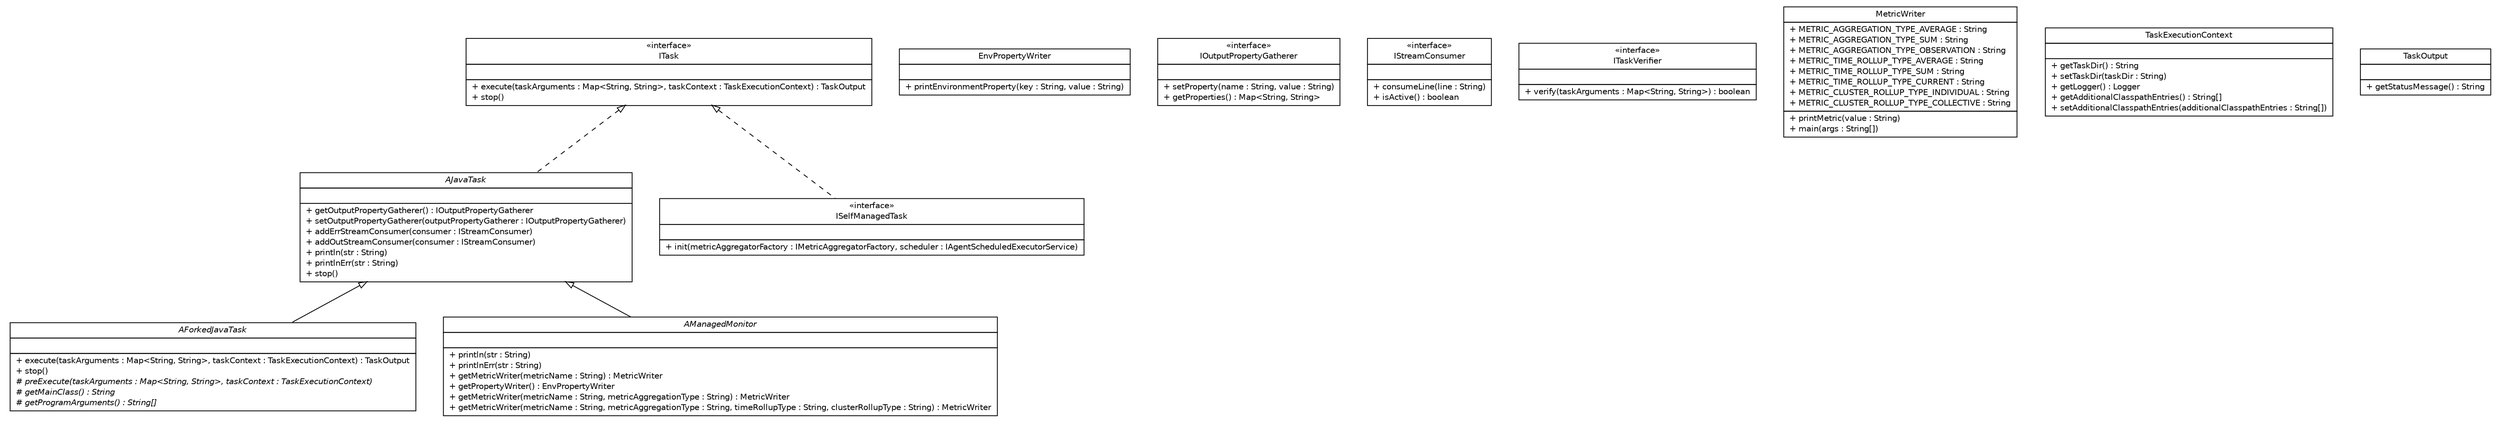 #!/usr/local/bin/dot
#
# Class diagram 
# Generated by UMLGraph version 5.4 (http://www.umlgraph.org/)
#

digraph G {
	edge [fontname="Helvetica",fontsize=10,labelfontname="Helvetica",labelfontsize=10];
	node [fontname="Helvetica",fontsize=10,shape=plaintext];
	nodesep=0.25;
	ranksep=0.5;
	// com.singularity.ee.agent.systemagent.api.AForkedJavaTask
	c0 [label=<<table title="com.singularity.ee.agent.systemagent.api.AForkedJavaTask" border="0" cellborder="1" cellspacing="0" cellpadding="2" port="p" href="./AForkedJavaTask.html">
		<tr><td><table border="0" cellspacing="0" cellpadding="1">
<tr><td align="center" balign="center"><font face="Helvetica-Oblique"> AForkedJavaTask </font></td></tr>
		</table></td></tr>
		<tr><td><table border="0" cellspacing="0" cellpadding="1">
<tr><td align="left" balign="left">  </td></tr>
		</table></td></tr>
		<tr><td><table border="0" cellspacing="0" cellpadding="1">
<tr><td align="left" balign="left"> + execute(taskArguments : Map&lt;String, String&gt;, taskContext : TaskExecutionContext) : TaskOutput </td></tr>
<tr><td align="left" balign="left"> + stop() </td></tr>
<tr><td align="left" balign="left"><font face="Helvetica-Oblique" point-size="10.0"> # preExecute(taskArguments : Map&lt;String, String&gt;, taskContext : TaskExecutionContext) </font></td></tr>
<tr><td align="left" balign="left"><font face="Helvetica-Oblique" point-size="10.0"> # getMainClass() : String </font></td></tr>
<tr><td align="left" balign="left"><font face="Helvetica-Oblique" point-size="10.0"> # getProgramArguments() : String[] </font></td></tr>
		</table></td></tr>
		</table>>, URL="./AForkedJavaTask.html", fontname="Helvetica", fontcolor="black", fontsize=10.0];
	// com.singularity.ee.agent.systemagent.api.AJavaTask
	c1 [label=<<table title="com.singularity.ee.agent.systemagent.api.AJavaTask" border="0" cellborder="1" cellspacing="0" cellpadding="2" port="p" href="./AJavaTask.html">
		<tr><td><table border="0" cellspacing="0" cellpadding="1">
<tr><td align="center" balign="center"><font face="Helvetica-Oblique"> AJavaTask </font></td></tr>
		</table></td></tr>
		<tr><td><table border="0" cellspacing="0" cellpadding="1">
<tr><td align="left" balign="left">  </td></tr>
		</table></td></tr>
		<tr><td><table border="0" cellspacing="0" cellpadding="1">
<tr><td align="left" balign="left"> + getOutputPropertyGatherer() : IOutputPropertyGatherer </td></tr>
<tr><td align="left" balign="left"> + setOutputPropertyGatherer(outputPropertyGatherer : IOutputPropertyGatherer) </td></tr>
<tr><td align="left" balign="left"> + addErrStreamConsumer(consumer : IStreamConsumer) </td></tr>
<tr><td align="left" balign="left"> + addOutStreamConsumer(consumer : IStreamConsumer) </td></tr>
<tr><td align="left" balign="left"> + println(str : String) </td></tr>
<tr><td align="left" balign="left"> + printlnErr(str : String) </td></tr>
<tr><td align="left" balign="left"> + stop() </td></tr>
		</table></td></tr>
		</table>>, URL="./AJavaTask.html", fontname="Helvetica", fontcolor="black", fontsize=10.0];
	// com.singularity.ee.agent.systemagent.api.AManagedMonitor
	c2 [label=<<table title="com.singularity.ee.agent.systemagent.api.AManagedMonitor" border="0" cellborder="1" cellspacing="0" cellpadding="2" port="p" href="./AManagedMonitor.html">
		<tr><td><table border="0" cellspacing="0" cellpadding="1">
<tr><td align="center" balign="center"><font face="Helvetica-Oblique"> AManagedMonitor </font></td></tr>
		</table></td></tr>
		<tr><td><table border="0" cellspacing="0" cellpadding="1">
<tr><td align="left" balign="left">  </td></tr>
		</table></td></tr>
		<tr><td><table border="0" cellspacing="0" cellpadding="1">
<tr><td align="left" balign="left"> + println(str : String) </td></tr>
<tr><td align="left" balign="left"> + printlnErr(str : String) </td></tr>
<tr><td align="left" balign="left"> + getMetricWriter(metricName : String) : MetricWriter </td></tr>
<tr><td align="left" balign="left"> + getPropertyWriter() : EnvPropertyWriter </td></tr>
<tr><td align="left" balign="left"> + getMetricWriter(metricName : String, metricAggregationType : String) : MetricWriter </td></tr>
<tr><td align="left" balign="left"> + getMetricWriter(metricName : String, metricAggregationType : String, timeRollupType : String, clusterRollupType : String) : MetricWriter </td></tr>
		</table></td></tr>
		</table>>, URL="./AManagedMonitor.html", fontname="Helvetica", fontcolor="black", fontsize=10.0];
	// com.singularity.ee.agent.systemagent.api.EnvPropertyWriter
	c3 [label=<<table title="com.singularity.ee.agent.systemagent.api.EnvPropertyWriter" border="0" cellborder="1" cellspacing="0" cellpadding="2" port="p" href="./EnvPropertyWriter.html">
		<tr><td><table border="0" cellspacing="0" cellpadding="1">
<tr><td align="center" balign="center"> EnvPropertyWriter </td></tr>
		</table></td></tr>
		<tr><td><table border="0" cellspacing="0" cellpadding="1">
<tr><td align="left" balign="left">  </td></tr>
		</table></td></tr>
		<tr><td><table border="0" cellspacing="0" cellpadding="1">
<tr><td align="left" balign="left"> + printEnvironmentProperty(key : String, value : String) </td></tr>
		</table></td></tr>
		</table>>, URL="./EnvPropertyWriter.html", fontname="Helvetica", fontcolor="black", fontsize=10.0];
	// com.singularity.ee.agent.systemagent.api.IOutputPropertyGatherer
	c4 [label=<<table title="com.singularity.ee.agent.systemagent.api.IOutputPropertyGatherer" border="0" cellborder="1" cellspacing="0" cellpadding="2" port="p" href="./IOutputPropertyGatherer.html">
		<tr><td><table border="0" cellspacing="0" cellpadding="1">
<tr><td align="center" balign="center"> &#171;interface&#187; </td></tr>
<tr><td align="center" balign="center"> IOutputPropertyGatherer </td></tr>
		</table></td></tr>
		<tr><td><table border="0" cellspacing="0" cellpadding="1">
<tr><td align="left" balign="left">  </td></tr>
		</table></td></tr>
		<tr><td><table border="0" cellspacing="0" cellpadding="1">
<tr><td align="left" balign="left"> + setProperty(name : String, value : String) </td></tr>
<tr><td align="left" balign="left"> + getProperties() : Map&lt;String, String&gt; </td></tr>
		</table></td></tr>
		</table>>, URL="./IOutputPropertyGatherer.html", fontname="Helvetica", fontcolor="black", fontsize=10.0];
	// com.singularity.ee.agent.systemagent.api.ISelfManagedTask
	c5 [label=<<table title="com.singularity.ee.agent.systemagent.api.ISelfManagedTask" border="0" cellborder="1" cellspacing="0" cellpadding="2" port="p" href="./ISelfManagedTask.html">
		<tr><td><table border="0" cellspacing="0" cellpadding="1">
<tr><td align="center" balign="center"> &#171;interface&#187; </td></tr>
<tr><td align="center" balign="center"> ISelfManagedTask </td></tr>
		</table></td></tr>
		<tr><td><table border="0" cellspacing="0" cellpadding="1">
<tr><td align="left" balign="left">  </td></tr>
		</table></td></tr>
		<tr><td><table border="0" cellspacing="0" cellpadding="1">
<tr><td align="left" balign="left"> + init(metricAggregatorFactory : IMetricAggregatorFactory, scheduler : IAgentScheduledExecutorService) </td></tr>
		</table></td></tr>
		</table>>, URL="./ISelfManagedTask.html", fontname="Helvetica", fontcolor="black", fontsize=10.0];
	// com.singularity.ee.agent.systemagent.api.IStreamConsumer
	c6 [label=<<table title="com.singularity.ee.agent.systemagent.api.IStreamConsumer" border="0" cellborder="1" cellspacing="0" cellpadding="2" port="p" href="./IStreamConsumer.html">
		<tr><td><table border="0" cellspacing="0" cellpadding="1">
<tr><td align="center" balign="center"> &#171;interface&#187; </td></tr>
<tr><td align="center" balign="center"> IStreamConsumer </td></tr>
		</table></td></tr>
		<tr><td><table border="0" cellspacing="0" cellpadding="1">
<tr><td align="left" balign="left">  </td></tr>
		</table></td></tr>
		<tr><td><table border="0" cellspacing="0" cellpadding="1">
<tr><td align="left" balign="left"> + consumeLine(line : String) </td></tr>
<tr><td align="left" balign="left"> + isActive() : boolean </td></tr>
		</table></td></tr>
		</table>>, URL="./IStreamConsumer.html", fontname="Helvetica", fontcolor="black", fontsize=10.0];
	// com.singularity.ee.agent.systemagent.api.ITask
	c7 [label=<<table title="com.singularity.ee.agent.systemagent.api.ITask" border="0" cellborder="1" cellspacing="0" cellpadding="2" port="p" href="./ITask.html">
		<tr><td><table border="0" cellspacing="0" cellpadding="1">
<tr><td align="center" balign="center"> &#171;interface&#187; </td></tr>
<tr><td align="center" balign="center"> ITask </td></tr>
		</table></td></tr>
		<tr><td><table border="0" cellspacing="0" cellpadding="1">
<tr><td align="left" balign="left">  </td></tr>
		</table></td></tr>
		<tr><td><table border="0" cellspacing="0" cellpadding="1">
<tr><td align="left" balign="left"> + execute(taskArguments : Map&lt;String, String&gt;, taskContext : TaskExecutionContext) : TaskOutput </td></tr>
<tr><td align="left" balign="left"> + stop() </td></tr>
		</table></td></tr>
		</table>>, URL="./ITask.html", fontname="Helvetica", fontcolor="black", fontsize=10.0];
	// com.singularity.ee.agent.systemagent.api.ITaskVerifier
	c8 [label=<<table title="com.singularity.ee.agent.systemagent.api.ITaskVerifier" border="0" cellborder="1" cellspacing="0" cellpadding="2" port="p" href="./ITaskVerifier.html">
		<tr><td><table border="0" cellspacing="0" cellpadding="1">
<tr><td align="center" balign="center"> &#171;interface&#187; </td></tr>
<tr><td align="center" balign="center"> ITaskVerifier </td></tr>
		</table></td></tr>
		<tr><td><table border="0" cellspacing="0" cellpadding="1">
<tr><td align="left" balign="left">  </td></tr>
		</table></td></tr>
		<tr><td><table border="0" cellspacing="0" cellpadding="1">
<tr><td align="left" balign="left"> + verify(taskArguments : Map&lt;String, String&gt;) : boolean </td></tr>
		</table></td></tr>
		</table>>, URL="./ITaskVerifier.html", fontname="Helvetica", fontcolor="black", fontsize=10.0];
	// com.singularity.ee.agent.systemagent.api.MetricWriter
	c9 [label=<<table title="com.singularity.ee.agent.systemagent.api.MetricWriter" border="0" cellborder="1" cellspacing="0" cellpadding="2" port="p" href="./MetricWriter.html">
		<tr><td><table border="0" cellspacing="0" cellpadding="1">
<tr><td align="center" balign="center"> MetricWriter </td></tr>
		</table></td></tr>
		<tr><td><table border="0" cellspacing="0" cellpadding="1">
<tr><td align="left" balign="left"> + METRIC_AGGREGATION_TYPE_AVERAGE : String </td></tr>
<tr><td align="left" balign="left"> + METRIC_AGGREGATION_TYPE_SUM : String </td></tr>
<tr><td align="left" balign="left"> + METRIC_AGGREGATION_TYPE_OBSERVATION : String </td></tr>
<tr><td align="left" balign="left"> + METRIC_TIME_ROLLUP_TYPE_AVERAGE : String </td></tr>
<tr><td align="left" balign="left"> + METRIC_TIME_ROLLUP_TYPE_SUM : String </td></tr>
<tr><td align="left" balign="left"> + METRIC_TIME_ROLLUP_TYPE_CURRENT : String </td></tr>
<tr><td align="left" balign="left"> + METRIC_CLUSTER_ROLLUP_TYPE_INDIVIDUAL : String </td></tr>
<tr><td align="left" balign="left"> + METRIC_CLUSTER_ROLLUP_TYPE_COLLECTIVE : String </td></tr>
		</table></td></tr>
		<tr><td><table border="0" cellspacing="0" cellpadding="1">
<tr><td align="left" balign="left"> + printMetric(value : String) </td></tr>
<tr><td align="left" balign="left"> + main(args : String[]) </td></tr>
		</table></td></tr>
		</table>>, URL="./MetricWriter.html", fontname="Helvetica", fontcolor="black", fontsize=10.0];
	// com.singularity.ee.agent.systemagent.api.TaskExecutionContext
	c10 [label=<<table title="com.singularity.ee.agent.systemagent.api.TaskExecutionContext" border="0" cellborder="1" cellspacing="0" cellpadding="2" port="p" href="./TaskExecutionContext.html">
		<tr><td><table border="0" cellspacing="0" cellpadding="1">
<tr><td align="center" balign="center"> TaskExecutionContext </td></tr>
		</table></td></tr>
		<tr><td><table border="0" cellspacing="0" cellpadding="1">
<tr><td align="left" balign="left">  </td></tr>
		</table></td></tr>
		<tr><td><table border="0" cellspacing="0" cellpadding="1">
<tr><td align="left" balign="left"> + getTaskDir() : String </td></tr>
<tr><td align="left" balign="left"> + setTaskDir(taskDir : String) </td></tr>
<tr><td align="left" balign="left"> + getLogger() : Logger </td></tr>
<tr><td align="left" balign="left"> + getAdditionalClasspathEntries() : String[] </td></tr>
<tr><td align="left" balign="left"> + setAdditionalClasspathEntries(additionalClasspathEntries : String[]) </td></tr>
		</table></td></tr>
		</table>>, URL="./TaskExecutionContext.html", fontname="Helvetica", fontcolor="black", fontsize=10.0];
	// com.singularity.ee.agent.systemagent.api.TaskOutput
	c11 [label=<<table title="com.singularity.ee.agent.systemagent.api.TaskOutput" border="0" cellborder="1" cellspacing="0" cellpadding="2" port="p" href="./TaskOutput.html">
		<tr><td><table border="0" cellspacing="0" cellpadding="1">
<tr><td align="center" balign="center"> TaskOutput </td></tr>
		</table></td></tr>
		<tr><td><table border="0" cellspacing="0" cellpadding="1">
<tr><td align="left" balign="left">  </td></tr>
		</table></td></tr>
		<tr><td><table border="0" cellspacing="0" cellpadding="1">
<tr><td align="left" balign="left"> + getStatusMessage() : String </td></tr>
		</table></td></tr>
		</table>>, URL="./TaskOutput.html", fontname="Helvetica", fontcolor="black", fontsize=10.0];
	//com.singularity.ee.agent.systemagent.api.AForkedJavaTask extends com.singularity.ee.agent.systemagent.api.AJavaTask
	c1:p -> c0:p [dir=back,arrowtail=empty];
	//com.singularity.ee.agent.systemagent.api.AJavaTask implements com.singularity.ee.agent.systemagent.api.ITask
	c7:p -> c1:p [dir=back,arrowtail=empty,style=dashed];
	//com.singularity.ee.agent.systemagent.api.AManagedMonitor extends com.singularity.ee.agent.systemagent.api.AJavaTask
	c1:p -> c2:p [dir=back,arrowtail=empty];
	//com.singularity.ee.agent.systemagent.api.ISelfManagedTask implements com.singularity.ee.agent.systemagent.api.ITask
	c7:p -> c5:p [dir=back,arrowtail=empty,style=dashed];
}

